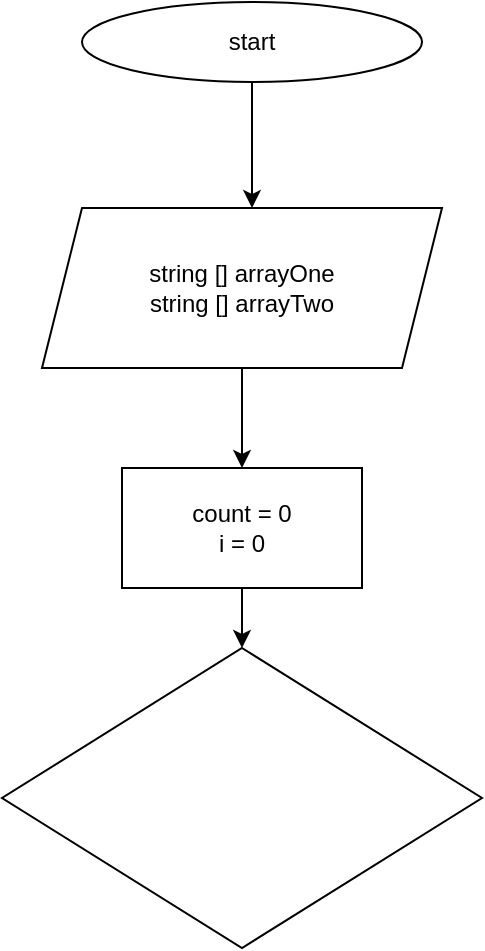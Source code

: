 <mxfile>
    <diagram id="pnFL3eVLz-qZ6kwasIc4" name="Страница 1">
        <mxGraphModel dx="1178" dy="2985" grid="1" gridSize="10" guides="1" tooltips="1" connect="1" arrows="1" fold="1" page="1" pageScale="1" pageWidth="827" pageHeight="1169" math="0" shadow="0">
            <root>
                <mxCell id="0"/>
                <mxCell id="1" parent="0"/>
                <mxCell id="3" style="edgeStyle=none;html=1;" edge="1" parent="1" source="2">
                    <mxGeometry relative="1" as="geometry">
                        <mxPoint x="375" y="-1690" as="targetPoint"/>
                    </mxGeometry>
                </mxCell>
                <mxCell id="2" value="start" style="ellipse;whiteSpace=wrap;html=1;" vertex="1" parent="1">
                    <mxGeometry x="290" y="-1793" width="170" height="40" as="geometry"/>
                </mxCell>
                <mxCell id="5" style="edgeStyle=none;html=1;" edge="1" parent="1" source="4">
                    <mxGeometry relative="1" as="geometry">
                        <mxPoint x="370" y="-1560" as="targetPoint"/>
                    </mxGeometry>
                </mxCell>
                <mxCell id="4" value="string [] arrayOne&lt;br&gt;string [] arrayTwo&lt;br&gt;" style="shape=parallelogram;perimeter=parallelogramPerimeter;whiteSpace=wrap;html=1;fixedSize=1;" vertex="1" parent="1">
                    <mxGeometry x="270" y="-1690" width="200" height="80" as="geometry"/>
                </mxCell>
                <mxCell id="7" style="edgeStyle=none;html=1;" edge="1" parent="1" source="6">
                    <mxGeometry relative="1" as="geometry">
                        <mxPoint x="370" y="-1470" as="targetPoint"/>
                    </mxGeometry>
                </mxCell>
                <mxCell id="6" value="count = 0&lt;br&gt;i = 0" style="rounded=0;whiteSpace=wrap;html=1;" vertex="1" parent="1">
                    <mxGeometry x="310" y="-1560" width="120" height="60" as="geometry"/>
                </mxCell>
                <mxCell id="8" value="" style="rhombus;whiteSpace=wrap;html=1;" vertex="1" parent="1">
                    <mxGeometry x="250" y="-1470" width="240" height="150" as="geometry"/>
                </mxCell>
            </root>
        </mxGraphModel>
    </diagram>
</mxfile>
